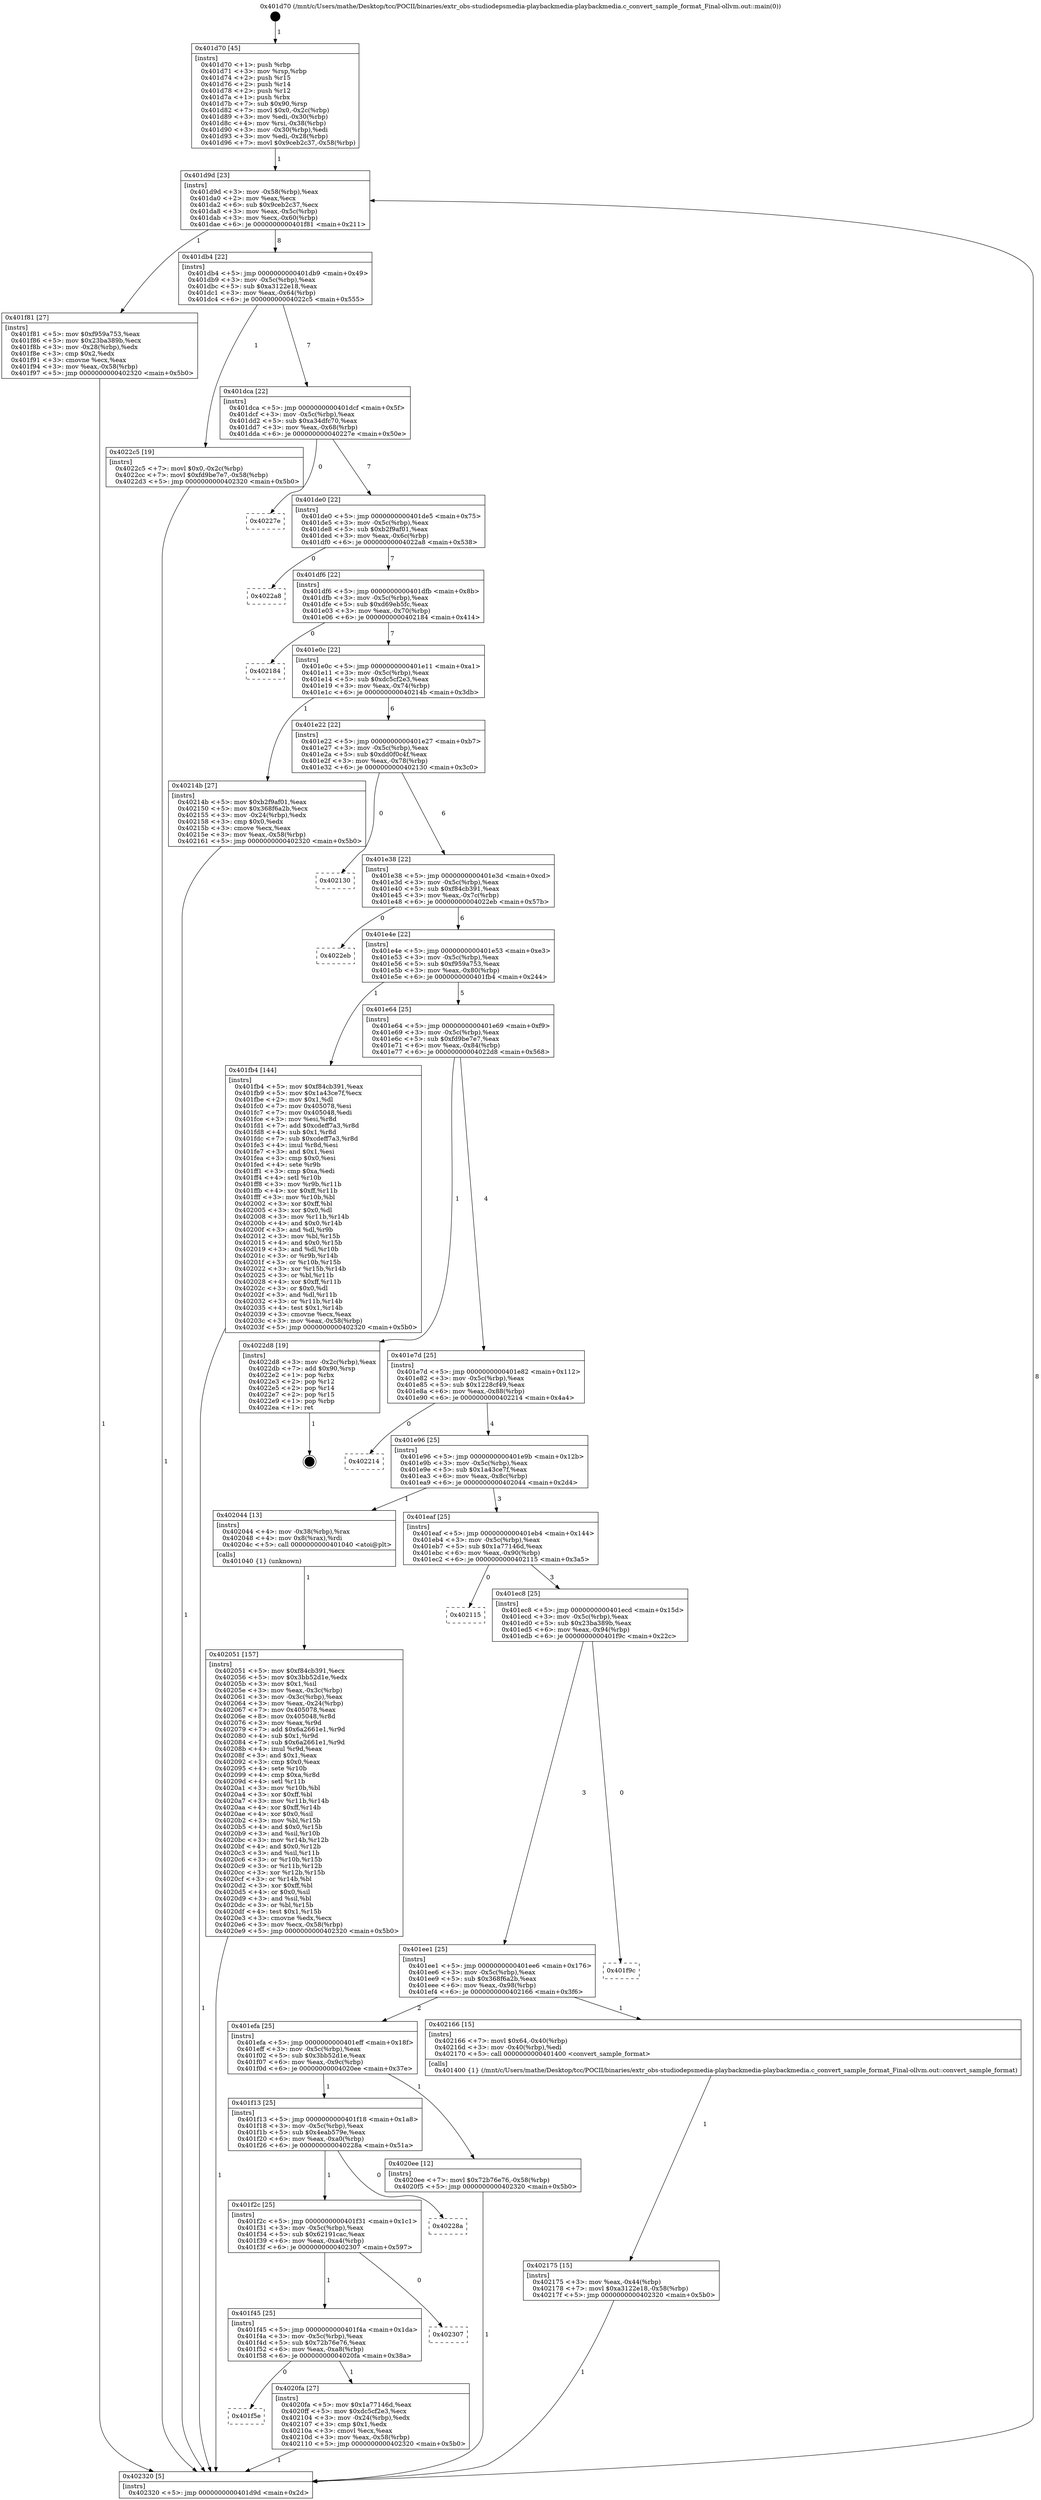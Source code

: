 digraph "0x401d70" {
  label = "0x401d70 (/mnt/c/Users/mathe/Desktop/tcc/POCII/binaries/extr_obs-studiodepsmedia-playbackmedia-playbackmedia.c_convert_sample_format_Final-ollvm.out::main(0))"
  labelloc = "t"
  node[shape=record]

  Entry [label="",width=0.3,height=0.3,shape=circle,fillcolor=black,style=filled]
  "0x401d9d" [label="{
     0x401d9d [23]\l
     | [instrs]\l
     &nbsp;&nbsp;0x401d9d \<+3\>: mov -0x58(%rbp),%eax\l
     &nbsp;&nbsp;0x401da0 \<+2\>: mov %eax,%ecx\l
     &nbsp;&nbsp;0x401da2 \<+6\>: sub $0x9ceb2c37,%ecx\l
     &nbsp;&nbsp;0x401da8 \<+3\>: mov %eax,-0x5c(%rbp)\l
     &nbsp;&nbsp;0x401dab \<+3\>: mov %ecx,-0x60(%rbp)\l
     &nbsp;&nbsp;0x401dae \<+6\>: je 0000000000401f81 \<main+0x211\>\l
  }"]
  "0x401f81" [label="{
     0x401f81 [27]\l
     | [instrs]\l
     &nbsp;&nbsp;0x401f81 \<+5\>: mov $0xf959a753,%eax\l
     &nbsp;&nbsp;0x401f86 \<+5\>: mov $0x23ba389b,%ecx\l
     &nbsp;&nbsp;0x401f8b \<+3\>: mov -0x28(%rbp),%edx\l
     &nbsp;&nbsp;0x401f8e \<+3\>: cmp $0x2,%edx\l
     &nbsp;&nbsp;0x401f91 \<+3\>: cmovne %ecx,%eax\l
     &nbsp;&nbsp;0x401f94 \<+3\>: mov %eax,-0x58(%rbp)\l
     &nbsp;&nbsp;0x401f97 \<+5\>: jmp 0000000000402320 \<main+0x5b0\>\l
  }"]
  "0x401db4" [label="{
     0x401db4 [22]\l
     | [instrs]\l
     &nbsp;&nbsp;0x401db4 \<+5\>: jmp 0000000000401db9 \<main+0x49\>\l
     &nbsp;&nbsp;0x401db9 \<+3\>: mov -0x5c(%rbp),%eax\l
     &nbsp;&nbsp;0x401dbc \<+5\>: sub $0xa3122e18,%eax\l
     &nbsp;&nbsp;0x401dc1 \<+3\>: mov %eax,-0x64(%rbp)\l
     &nbsp;&nbsp;0x401dc4 \<+6\>: je 00000000004022c5 \<main+0x555\>\l
  }"]
  "0x402320" [label="{
     0x402320 [5]\l
     | [instrs]\l
     &nbsp;&nbsp;0x402320 \<+5\>: jmp 0000000000401d9d \<main+0x2d\>\l
  }"]
  "0x401d70" [label="{
     0x401d70 [45]\l
     | [instrs]\l
     &nbsp;&nbsp;0x401d70 \<+1\>: push %rbp\l
     &nbsp;&nbsp;0x401d71 \<+3\>: mov %rsp,%rbp\l
     &nbsp;&nbsp;0x401d74 \<+2\>: push %r15\l
     &nbsp;&nbsp;0x401d76 \<+2\>: push %r14\l
     &nbsp;&nbsp;0x401d78 \<+2\>: push %r12\l
     &nbsp;&nbsp;0x401d7a \<+1\>: push %rbx\l
     &nbsp;&nbsp;0x401d7b \<+7\>: sub $0x90,%rsp\l
     &nbsp;&nbsp;0x401d82 \<+7\>: movl $0x0,-0x2c(%rbp)\l
     &nbsp;&nbsp;0x401d89 \<+3\>: mov %edi,-0x30(%rbp)\l
     &nbsp;&nbsp;0x401d8c \<+4\>: mov %rsi,-0x38(%rbp)\l
     &nbsp;&nbsp;0x401d90 \<+3\>: mov -0x30(%rbp),%edi\l
     &nbsp;&nbsp;0x401d93 \<+3\>: mov %edi,-0x28(%rbp)\l
     &nbsp;&nbsp;0x401d96 \<+7\>: movl $0x9ceb2c37,-0x58(%rbp)\l
  }"]
  Exit [label="",width=0.3,height=0.3,shape=circle,fillcolor=black,style=filled,peripheries=2]
  "0x4022c5" [label="{
     0x4022c5 [19]\l
     | [instrs]\l
     &nbsp;&nbsp;0x4022c5 \<+7\>: movl $0x0,-0x2c(%rbp)\l
     &nbsp;&nbsp;0x4022cc \<+7\>: movl $0xfd9be7e7,-0x58(%rbp)\l
     &nbsp;&nbsp;0x4022d3 \<+5\>: jmp 0000000000402320 \<main+0x5b0\>\l
  }"]
  "0x401dca" [label="{
     0x401dca [22]\l
     | [instrs]\l
     &nbsp;&nbsp;0x401dca \<+5\>: jmp 0000000000401dcf \<main+0x5f\>\l
     &nbsp;&nbsp;0x401dcf \<+3\>: mov -0x5c(%rbp),%eax\l
     &nbsp;&nbsp;0x401dd2 \<+5\>: sub $0xa34dfc70,%eax\l
     &nbsp;&nbsp;0x401dd7 \<+3\>: mov %eax,-0x68(%rbp)\l
     &nbsp;&nbsp;0x401dda \<+6\>: je 000000000040227e \<main+0x50e\>\l
  }"]
  "0x402175" [label="{
     0x402175 [15]\l
     | [instrs]\l
     &nbsp;&nbsp;0x402175 \<+3\>: mov %eax,-0x44(%rbp)\l
     &nbsp;&nbsp;0x402178 \<+7\>: movl $0xa3122e18,-0x58(%rbp)\l
     &nbsp;&nbsp;0x40217f \<+5\>: jmp 0000000000402320 \<main+0x5b0\>\l
  }"]
  "0x40227e" [label="{
     0x40227e\l
  }", style=dashed]
  "0x401de0" [label="{
     0x401de0 [22]\l
     | [instrs]\l
     &nbsp;&nbsp;0x401de0 \<+5\>: jmp 0000000000401de5 \<main+0x75\>\l
     &nbsp;&nbsp;0x401de5 \<+3\>: mov -0x5c(%rbp),%eax\l
     &nbsp;&nbsp;0x401de8 \<+5\>: sub $0xb2f9af01,%eax\l
     &nbsp;&nbsp;0x401ded \<+3\>: mov %eax,-0x6c(%rbp)\l
     &nbsp;&nbsp;0x401df0 \<+6\>: je 00000000004022a8 \<main+0x538\>\l
  }"]
  "0x401f5e" [label="{
     0x401f5e\l
  }", style=dashed]
  "0x4022a8" [label="{
     0x4022a8\l
  }", style=dashed]
  "0x401df6" [label="{
     0x401df6 [22]\l
     | [instrs]\l
     &nbsp;&nbsp;0x401df6 \<+5\>: jmp 0000000000401dfb \<main+0x8b\>\l
     &nbsp;&nbsp;0x401dfb \<+3\>: mov -0x5c(%rbp),%eax\l
     &nbsp;&nbsp;0x401dfe \<+5\>: sub $0xd69eb5fc,%eax\l
     &nbsp;&nbsp;0x401e03 \<+3\>: mov %eax,-0x70(%rbp)\l
     &nbsp;&nbsp;0x401e06 \<+6\>: je 0000000000402184 \<main+0x414\>\l
  }"]
  "0x4020fa" [label="{
     0x4020fa [27]\l
     | [instrs]\l
     &nbsp;&nbsp;0x4020fa \<+5\>: mov $0x1a77146d,%eax\l
     &nbsp;&nbsp;0x4020ff \<+5\>: mov $0xdc5cf2e3,%ecx\l
     &nbsp;&nbsp;0x402104 \<+3\>: mov -0x24(%rbp),%edx\l
     &nbsp;&nbsp;0x402107 \<+3\>: cmp $0x1,%edx\l
     &nbsp;&nbsp;0x40210a \<+3\>: cmovl %ecx,%eax\l
     &nbsp;&nbsp;0x40210d \<+3\>: mov %eax,-0x58(%rbp)\l
     &nbsp;&nbsp;0x402110 \<+5\>: jmp 0000000000402320 \<main+0x5b0\>\l
  }"]
  "0x402184" [label="{
     0x402184\l
  }", style=dashed]
  "0x401e0c" [label="{
     0x401e0c [22]\l
     | [instrs]\l
     &nbsp;&nbsp;0x401e0c \<+5\>: jmp 0000000000401e11 \<main+0xa1\>\l
     &nbsp;&nbsp;0x401e11 \<+3\>: mov -0x5c(%rbp),%eax\l
     &nbsp;&nbsp;0x401e14 \<+5\>: sub $0xdc5cf2e3,%eax\l
     &nbsp;&nbsp;0x401e19 \<+3\>: mov %eax,-0x74(%rbp)\l
     &nbsp;&nbsp;0x401e1c \<+6\>: je 000000000040214b \<main+0x3db\>\l
  }"]
  "0x401f45" [label="{
     0x401f45 [25]\l
     | [instrs]\l
     &nbsp;&nbsp;0x401f45 \<+5\>: jmp 0000000000401f4a \<main+0x1da\>\l
     &nbsp;&nbsp;0x401f4a \<+3\>: mov -0x5c(%rbp),%eax\l
     &nbsp;&nbsp;0x401f4d \<+5\>: sub $0x72b76e76,%eax\l
     &nbsp;&nbsp;0x401f52 \<+6\>: mov %eax,-0xa8(%rbp)\l
     &nbsp;&nbsp;0x401f58 \<+6\>: je 00000000004020fa \<main+0x38a\>\l
  }"]
  "0x40214b" [label="{
     0x40214b [27]\l
     | [instrs]\l
     &nbsp;&nbsp;0x40214b \<+5\>: mov $0xb2f9af01,%eax\l
     &nbsp;&nbsp;0x402150 \<+5\>: mov $0x368f6a2b,%ecx\l
     &nbsp;&nbsp;0x402155 \<+3\>: mov -0x24(%rbp),%edx\l
     &nbsp;&nbsp;0x402158 \<+3\>: cmp $0x0,%edx\l
     &nbsp;&nbsp;0x40215b \<+3\>: cmove %ecx,%eax\l
     &nbsp;&nbsp;0x40215e \<+3\>: mov %eax,-0x58(%rbp)\l
     &nbsp;&nbsp;0x402161 \<+5\>: jmp 0000000000402320 \<main+0x5b0\>\l
  }"]
  "0x401e22" [label="{
     0x401e22 [22]\l
     | [instrs]\l
     &nbsp;&nbsp;0x401e22 \<+5\>: jmp 0000000000401e27 \<main+0xb7\>\l
     &nbsp;&nbsp;0x401e27 \<+3\>: mov -0x5c(%rbp),%eax\l
     &nbsp;&nbsp;0x401e2a \<+5\>: sub $0xdd0f0c4f,%eax\l
     &nbsp;&nbsp;0x401e2f \<+3\>: mov %eax,-0x78(%rbp)\l
     &nbsp;&nbsp;0x401e32 \<+6\>: je 0000000000402130 \<main+0x3c0\>\l
  }"]
  "0x402307" [label="{
     0x402307\l
  }", style=dashed]
  "0x402130" [label="{
     0x402130\l
  }", style=dashed]
  "0x401e38" [label="{
     0x401e38 [22]\l
     | [instrs]\l
     &nbsp;&nbsp;0x401e38 \<+5\>: jmp 0000000000401e3d \<main+0xcd\>\l
     &nbsp;&nbsp;0x401e3d \<+3\>: mov -0x5c(%rbp),%eax\l
     &nbsp;&nbsp;0x401e40 \<+5\>: sub $0xf84cb391,%eax\l
     &nbsp;&nbsp;0x401e45 \<+3\>: mov %eax,-0x7c(%rbp)\l
     &nbsp;&nbsp;0x401e48 \<+6\>: je 00000000004022eb \<main+0x57b\>\l
  }"]
  "0x401f2c" [label="{
     0x401f2c [25]\l
     | [instrs]\l
     &nbsp;&nbsp;0x401f2c \<+5\>: jmp 0000000000401f31 \<main+0x1c1\>\l
     &nbsp;&nbsp;0x401f31 \<+3\>: mov -0x5c(%rbp),%eax\l
     &nbsp;&nbsp;0x401f34 \<+5\>: sub $0x62191cac,%eax\l
     &nbsp;&nbsp;0x401f39 \<+6\>: mov %eax,-0xa4(%rbp)\l
     &nbsp;&nbsp;0x401f3f \<+6\>: je 0000000000402307 \<main+0x597\>\l
  }"]
  "0x4022eb" [label="{
     0x4022eb\l
  }", style=dashed]
  "0x401e4e" [label="{
     0x401e4e [22]\l
     | [instrs]\l
     &nbsp;&nbsp;0x401e4e \<+5\>: jmp 0000000000401e53 \<main+0xe3\>\l
     &nbsp;&nbsp;0x401e53 \<+3\>: mov -0x5c(%rbp),%eax\l
     &nbsp;&nbsp;0x401e56 \<+5\>: sub $0xf959a753,%eax\l
     &nbsp;&nbsp;0x401e5b \<+3\>: mov %eax,-0x80(%rbp)\l
     &nbsp;&nbsp;0x401e5e \<+6\>: je 0000000000401fb4 \<main+0x244\>\l
  }"]
  "0x40228a" [label="{
     0x40228a\l
  }", style=dashed]
  "0x401fb4" [label="{
     0x401fb4 [144]\l
     | [instrs]\l
     &nbsp;&nbsp;0x401fb4 \<+5\>: mov $0xf84cb391,%eax\l
     &nbsp;&nbsp;0x401fb9 \<+5\>: mov $0x1a43ce7f,%ecx\l
     &nbsp;&nbsp;0x401fbe \<+2\>: mov $0x1,%dl\l
     &nbsp;&nbsp;0x401fc0 \<+7\>: mov 0x405078,%esi\l
     &nbsp;&nbsp;0x401fc7 \<+7\>: mov 0x405048,%edi\l
     &nbsp;&nbsp;0x401fce \<+3\>: mov %esi,%r8d\l
     &nbsp;&nbsp;0x401fd1 \<+7\>: add $0xcdeff7a3,%r8d\l
     &nbsp;&nbsp;0x401fd8 \<+4\>: sub $0x1,%r8d\l
     &nbsp;&nbsp;0x401fdc \<+7\>: sub $0xcdeff7a3,%r8d\l
     &nbsp;&nbsp;0x401fe3 \<+4\>: imul %r8d,%esi\l
     &nbsp;&nbsp;0x401fe7 \<+3\>: and $0x1,%esi\l
     &nbsp;&nbsp;0x401fea \<+3\>: cmp $0x0,%esi\l
     &nbsp;&nbsp;0x401fed \<+4\>: sete %r9b\l
     &nbsp;&nbsp;0x401ff1 \<+3\>: cmp $0xa,%edi\l
     &nbsp;&nbsp;0x401ff4 \<+4\>: setl %r10b\l
     &nbsp;&nbsp;0x401ff8 \<+3\>: mov %r9b,%r11b\l
     &nbsp;&nbsp;0x401ffb \<+4\>: xor $0xff,%r11b\l
     &nbsp;&nbsp;0x401fff \<+3\>: mov %r10b,%bl\l
     &nbsp;&nbsp;0x402002 \<+3\>: xor $0xff,%bl\l
     &nbsp;&nbsp;0x402005 \<+3\>: xor $0x0,%dl\l
     &nbsp;&nbsp;0x402008 \<+3\>: mov %r11b,%r14b\l
     &nbsp;&nbsp;0x40200b \<+4\>: and $0x0,%r14b\l
     &nbsp;&nbsp;0x40200f \<+3\>: and %dl,%r9b\l
     &nbsp;&nbsp;0x402012 \<+3\>: mov %bl,%r15b\l
     &nbsp;&nbsp;0x402015 \<+4\>: and $0x0,%r15b\l
     &nbsp;&nbsp;0x402019 \<+3\>: and %dl,%r10b\l
     &nbsp;&nbsp;0x40201c \<+3\>: or %r9b,%r14b\l
     &nbsp;&nbsp;0x40201f \<+3\>: or %r10b,%r15b\l
     &nbsp;&nbsp;0x402022 \<+3\>: xor %r15b,%r14b\l
     &nbsp;&nbsp;0x402025 \<+3\>: or %bl,%r11b\l
     &nbsp;&nbsp;0x402028 \<+4\>: xor $0xff,%r11b\l
     &nbsp;&nbsp;0x40202c \<+3\>: or $0x0,%dl\l
     &nbsp;&nbsp;0x40202f \<+3\>: and %dl,%r11b\l
     &nbsp;&nbsp;0x402032 \<+3\>: or %r11b,%r14b\l
     &nbsp;&nbsp;0x402035 \<+4\>: test $0x1,%r14b\l
     &nbsp;&nbsp;0x402039 \<+3\>: cmovne %ecx,%eax\l
     &nbsp;&nbsp;0x40203c \<+3\>: mov %eax,-0x58(%rbp)\l
     &nbsp;&nbsp;0x40203f \<+5\>: jmp 0000000000402320 \<main+0x5b0\>\l
  }"]
  "0x401e64" [label="{
     0x401e64 [25]\l
     | [instrs]\l
     &nbsp;&nbsp;0x401e64 \<+5\>: jmp 0000000000401e69 \<main+0xf9\>\l
     &nbsp;&nbsp;0x401e69 \<+3\>: mov -0x5c(%rbp),%eax\l
     &nbsp;&nbsp;0x401e6c \<+5\>: sub $0xfd9be7e7,%eax\l
     &nbsp;&nbsp;0x401e71 \<+6\>: mov %eax,-0x84(%rbp)\l
     &nbsp;&nbsp;0x401e77 \<+6\>: je 00000000004022d8 \<main+0x568\>\l
  }"]
  "0x401f13" [label="{
     0x401f13 [25]\l
     | [instrs]\l
     &nbsp;&nbsp;0x401f13 \<+5\>: jmp 0000000000401f18 \<main+0x1a8\>\l
     &nbsp;&nbsp;0x401f18 \<+3\>: mov -0x5c(%rbp),%eax\l
     &nbsp;&nbsp;0x401f1b \<+5\>: sub $0x4eab579e,%eax\l
     &nbsp;&nbsp;0x401f20 \<+6\>: mov %eax,-0xa0(%rbp)\l
     &nbsp;&nbsp;0x401f26 \<+6\>: je 000000000040228a \<main+0x51a\>\l
  }"]
  "0x4022d8" [label="{
     0x4022d8 [19]\l
     | [instrs]\l
     &nbsp;&nbsp;0x4022d8 \<+3\>: mov -0x2c(%rbp),%eax\l
     &nbsp;&nbsp;0x4022db \<+7\>: add $0x90,%rsp\l
     &nbsp;&nbsp;0x4022e2 \<+1\>: pop %rbx\l
     &nbsp;&nbsp;0x4022e3 \<+2\>: pop %r12\l
     &nbsp;&nbsp;0x4022e5 \<+2\>: pop %r14\l
     &nbsp;&nbsp;0x4022e7 \<+2\>: pop %r15\l
     &nbsp;&nbsp;0x4022e9 \<+1\>: pop %rbp\l
     &nbsp;&nbsp;0x4022ea \<+1\>: ret\l
  }"]
  "0x401e7d" [label="{
     0x401e7d [25]\l
     | [instrs]\l
     &nbsp;&nbsp;0x401e7d \<+5\>: jmp 0000000000401e82 \<main+0x112\>\l
     &nbsp;&nbsp;0x401e82 \<+3\>: mov -0x5c(%rbp),%eax\l
     &nbsp;&nbsp;0x401e85 \<+5\>: sub $0x1228cf49,%eax\l
     &nbsp;&nbsp;0x401e8a \<+6\>: mov %eax,-0x88(%rbp)\l
     &nbsp;&nbsp;0x401e90 \<+6\>: je 0000000000402214 \<main+0x4a4\>\l
  }"]
  "0x4020ee" [label="{
     0x4020ee [12]\l
     | [instrs]\l
     &nbsp;&nbsp;0x4020ee \<+7\>: movl $0x72b76e76,-0x58(%rbp)\l
     &nbsp;&nbsp;0x4020f5 \<+5\>: jmp 0000000000402320 \<main+0x5b0\>\l
  }"]
  "0x402214" [label="{
     0x402214\l
  }", style=dashed]
  "0x401e96" [label="{
     0x401e96 [25]\l
     | [instrs]\l
     &nbsp;&nbsp;0x401e96 \<+5\>: jmp 0000000000401e9b \<main+0x12b\>\l
     &nbsp;&nbsp;0x401e9b \<+3\>: mov -0x5c(%rbp),%eax\l
     &nbsp;&nbsp;0x401e9e \<+5\>: sub $0x1a43ce7f,%eax\l
     &nbsp;&nbsp;0x401ea3 \<+6\>: mov %eax,-0x8c(%rbp)\l
     &nbsp;&nbsp;0x401ea9 \<+6\>: je 0000000000402044 \<main+0x2d4\>\l
  }"]
  "0x401efa" [label="{
     0x401efa [25]\l
     | [instrs]\l
     &nbsp;&nbsp;0x401efa \<+5\>: jmp 0000000000401eff \<main+0x18f\>\l
     &nbsp;&nbsp;0x401eff \<+3\>: mov -0x5c(%rbp),%eax\l
     &nbsp;&nbsp;0x401f02 \<+5\>: sub $0x3bb52d1e,%eax\l
     &nbsp;&nbsp;0x401f07 \<+6\>: mov %eax,-0x9c(%rbp)\l
     &nbsp;&nbsp;0x401f0d \<+6\>: je 00000000004020ee \<main+0x37e\>\l
  }"]
  "0x402044" [label="{
     0x402044 [13]\l
     | [instrs]\l
     &nbsp;&nbsp;0x402044 \<+4\>: mov -0x38(%rbp),%rax\l
     &nbsp;&nbsp;0x402048 \<+4\>: mov 0x8(%rax),%rdi\l
     &nbsp;&nbsp;0x40204c \<+5\>: call 0000000000401040 \<atoi@plt\>\l
     | [calls]\l
     &nbsp;&nbsp;0x401040 \{1\} (unknown)\l
  }"]
  "0x401eaf" [label="{
     0x401eaf [25]\l
     | [instrs]\l
     &nbsp;&nbsp;0x401eaf \<+5\>: jmp 0000000000401eb4 \<main+0x144\>\l
     &nbsp;&nbsp;0x401eb4 \<+3\>: mov -0x5c(%rbp),%eax\l
     &nbsp;&nbsp;0x401eb7 \<+5\>: sub $0x1a77146d,%eax\l
     &nbsp;&nbsp;0x401ebc \<+6\>: mov %eax,-0x90(%rbp)\l
     &nbsp;&nbsp;0x401ec2 \<+6\>: je 0000000000402115 \<main+0x3a5\>\l
  }"]
  "0x402051" [label="{
     0x402051 [157]\l
     | [instrs]\l
     &nbsp;&nbsp;0x402051 \<+5\>: mov $0xf84cb391,%ecx\l
     &nbsp;&nbsp;0x402056 \<+5\>: mov $0x3bb52d1e,%edx\l
     &nbsp;&nbsp;0x40205b \<+3\>: mov $0x1,%sil\l
     &nbsp;&nbsp;0x40205e \<+3\>: mov %eax,-0x3c(%rbp)\l
     &nbsp;&nbsp;0x402061 \<+3\>: mov -0x3c(%rbp),%eax\l
     &nbsp;&nbsp;0x402064 \<+3\>: mov %eax,-0x24(%rbp)\l
     &nbsp;&nbsp;0x402067 \<+7\>: mov 0x405078,%eax\l
     &nbsp;&nbsp;0x40206e \<+8\>: mov 0x405048,%r8d\l
     &nbsp;&nbsp;0x402076 \<+3\>: mov %eax,%r9d\l
     &nbsp;&nbsp;0x402079 \<+7\>: add $0x6a2661e1,%r9d\l
     &nbsp;&nbsp;0x402080 \<+4\>: sub $0x1,%r9d\l
     &nbsp;&nbsp;0x402084 \<+7\>: sub $0x6a2661e1,%r9d\l
     &nbsp;&nbsp;0x40208b \<+4\>: imul %r9d,%eax\l
     &nbsp;&nbsp;0x40208f \<+3\>: and $0x1,%eax\l
     &nbsp;&nbsp;0x402092 \<+3\>: cmp $0x0,%eax\l
     &nbsp;&nbsp;0x402095 \<+4\>: sete %r10b\l
     &nbsp;&nbsp;0x402099 \<+4\>: cmp $0xa,%r8d\l
     &nbsp;&nbsp;0x40209d \<+4\>: setl %r11b\l
     &nbsp;&nbsp;0x4020a1 \<+3\>: mov %r10b,%bl\l
     &nbsp;&nbsp;0x4020a4 \<+3\>: xor $0xff,%bl\l
     &nbsp;&nbsp;0x4020a7 \<+3\>: mov %r11b,%r14b\l
     &nbsp;&nbsp;0x4020aa \<+4\>: xor $0xff,%r14b\l
     &nbsp;&nbsp;0x4020ae \<+4\>: xor $0x0,%sil\l
     &nbsp;&nbsp;0x4020b2 \<+3\>: mov %bl,%r15b\l
     &nbsp;&nbsp;0x4020b5 \<+4\>: and $0x0,%r15b\l
     &nbsp;&nbsp;0x4020b9 \<+3\>: and %sil,%r10b\l
     &nbsp;&nbsp;0x4020bc \<+3\>: mov %r14b,%r12b\l
     &nbsp;&nbsp;0x4020bf \<+4\>: and $0x0,%r12b\l
     &nbsp;&nbsp;0x4020c3 \<+3\>: and %sil,%r11b\l
     &nbsp;&nbsp;0x4020c6 \<+3\>: or %r10b,%r15b\l
     &nbsp;&nbsp;0x4020c9 \<+3\>: or %r11b,%r12b\l
     &nbsp;&nbsp;0x4020cc \<+3\>: xor %r12b,%r15b\l
     &nbsp;&nbsp;0x4020cf \<+3\>: or %r14b,%bl\l
     &nbsp;&nbsp;0x4020d2 \<+3\>: xor $0xff,%bl\l
     &nbsp;&nbsp;0x4020d5 \<+4\>: or $0x0,%sil\l
     &nbsp;&nbsp;0x4020d9 \<+3\>: and %sil,%bl\l
     &nbsp;&nbsp;0x4020dc \<+3\>: or %bl,%r15b\l
     &nbsp;&nbsp;0x4020df \<+4\>: test $0x1,%r15b\l
     &nbsp;&nbsp;0x4020e3 \<+3\>: cmovne %edx,%ecx\l
     &nbsp;&nbsp;0x4020e6 \<+3\>: mov %ecx,-0x58(%rbp)\l
     &nbsp;&nbsp;0x4020e9 \<+5\>: jmp 0000000000402320 \<main+0x5b0\>\l
  }"]
  "0x402166" [label="{
     0x402166 [15]\l
     | [instrs]\l
     &nbsp;&nbsp;0x402166 \<+7\>: movl $0x64,-0x40(%rbp)\l
     &nbsp;&nbsp;0x40216d \<+3\>: mov -0x40(%rbp),%edi\l
     &nbsp;&nbsp;0x402170 \<+5\>: call 0000000000401400 \<convert_sample_format\>\l
     | [calls]\l
     &nbsp;&nbsp;0x401400 \{1\} (/mnt/c/Users/mathe/Desktop/tcc/POCII/binaries/extr_obs-studiodepsmedia-playbackmedia-playbackmedia.c_convert_sample_format_Final-ollvm.out::convert_sample_format)\l
  }"]
  "0x402115" [label="{
     0x402115\l
  }", style=dashed]
  "0x401ec8" [label="{
     0x401ec8 [25]\l
     | [instrs]\l
     &nbsp;&nbsp;0x401ec8 \<+5\>: jmp 0000000000401ecd \<main+0x15d\>\l
     &nbsp;&nbsp;0x401ecd \<+3\>: mov -0x5c(%rbp),%eax\l
     &nbsp;&nbsp;0x401ed0 \<+5\>: sub $0x23ba389b,%eax\l
     &nbsp;&nbsp;0x401ed5 \<+6\>: mov %eax,-0x94(%rbp)\l
     &nbsp;&nbsp;0x401edb \<+6\>: je 0000000000401f9c \<main+0x22c\>\l
  }"]
  "0x401ee1" [label="{
     0x401ee1 [25]\l
     | [instrs]\l
     &nbsp;&nbsp;0x401ee1 \<+5\>: jmp 0000000000401ee6 \<main+0x176\>\l
     &nbsp;&nbsp;0x401ee6 \<+3\>: mov -0x5c(%rbp),%eax\l
     &nbsp;&nbsp;0x401ee9 \<+5\>: sub $0x368f6a2b,%eax\l
     &nbsp;&nbsp;0x401eee \<+6\>: mov %eax,-0x98(%rbp)\l
     &nbsp;&nbsp;0x401ef4 \<+6\>: je 0000000000402166 \<main+0x3f6\>\l
  }"]
  "0x401f9c" [label="{
     0x401f9c\l
  }", style=dashed]
  Entry -> "0x401d70" [label=" 1"]
  "0x401d9d" -> "0x401f81" [label=" 1"]
  "0x401d9d" -> "0x401db4" [label=" 8"]
  "0x401f81" -> "0x402320" [label=" 1"]
  "0x401d70" -> "0x401d9d" [label=" 1"]
  "0x402320" -> "0x401d9d" [label=" 8"]
  "0x4022d8" -> Exit [label=" 1"]
  "0x401db4" -> "0x4022c5" [label=" 1"]
  "0x401db4" -> "0x401dca" [label=" 7"]
  "0x4022c5" -> "0x402320" [label=" 1"]
  "0x401dca" -> "0x40227e" [label=" 0"]
  "0x401dca" -> "0x401de0" [label=" 7"]
  "0x402175" -> "0x402320" [label=" 1"]
  "0x401de0" -> "0x4022a8" [label=" 0"]
  "0x401de0" -> "0x401df6" [label=" 7"]
  "0x402166" -> "0x402175" [label=" 1"]
  "0x401df6" -> "0x402184" [label=" 0"]
  "0x401df6" -> "0x401e0c" [label=" 7"]
  "0x40214b" -> "0x402320" [label=" 1"]
  "0x401e0c" -> "0x40214b" [label=" 1"]
  "0x401e0c" -> "0x401e22" [label=" 6"]
  "0x401f45" -> "0x401f5e" [label=" 0"]
  "0x401e22" -> "0x402130" [label=" 0"]
  "0x401e22" -> "0x401e38" [label=" 6"]
  "0x401f45" -> "0x4020fa" [label=" 1"]
  "0x401e38" -> "0x4022eb" [label=" 0"]
  "0x401e38" -> "0x401e4e" [label=" 6"]
  "0x401f2c" -> "0x401f45" [label=" 1"]
  "0x401e4e" -> "0x401fb4" [label=" 1"]
  "0x401e4e" -> "0x401e64" [label=" 5"]
  "0x401fb4" -> "0x402320" [label=" 1"]
  "0x401f2c" -> "0x402307" [label=" 0"]
  "0x401e64" -> "0x4022d8" [label=" 1"]
  "0x401e64" -> "0x401e7d" [label=" 4"]
  "0x401f13" -> "0x401f2c" [label=" 1"]
  "0x401e7d" -> "0x402214" [label=" 0"]
  "0x401e7d" -> "0x401e96" [label=" 4"]
  "0x401f13" -> "0x40228a" [label=" 0"]
  "0x401e96" -> "0x402044" [label=" 1"]
  "0x401e96" -> "0x401eaf" [label=" 3"]
  "0x402044" -> "0x402051" [label=" 1"]
  "0x402051" -> "0x402320" [label=" 1"]
  "0x4020ee" -> "0x402320" [label=" 1"]
  "0x401eaf" -> "0x402115" [label=" 0"]
  "0x401eaf" -> "0x401ec8" [label=" 3"]
  "0x401efa" -> "0x401f13" [label=" 1"]
  "0x401ec8" -> "0x401f9c" [label=" 0"]
  "0x401ec8" -> "0x401ee1" [label=" 3"]
  "0x401efa" -> "0x4020ee" [label=" 1"]
  "0x401ee1" -> "0x402166" [label=" 1"]
  "0x401ee1" -> "0x401efa" [label=" 2"]
  "0x4020fa" -> "0x402320" [label=" 1"]
}
